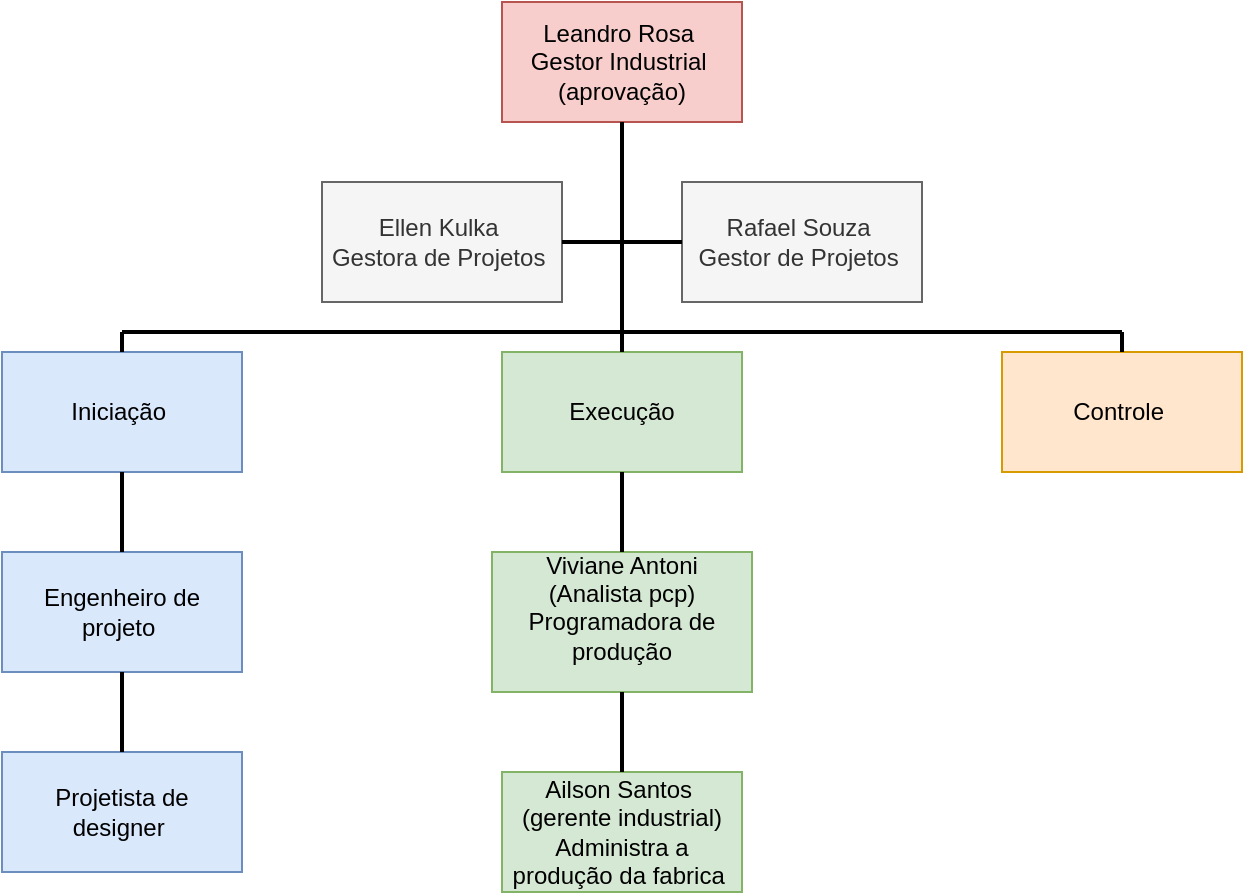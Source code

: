<mxfile version="23.1.6" type="github">
  <diagram name="Página-1" id="6uS0WetJ5J6ZwX3IwLx4">
    <mxGraphModel dx="1434" dy="790" grid="1" gridSize="10" guides="1" tooltips="1" connect="1" arrows="1" fold="1" page="1" pageScale="1" pageWidth="827" pageHeight="1169" math="0" shadow="0">
      <root>
        <mxCell id="0" />
        <mxCell id="1" parent="0" />
        <mxCell id="vAH9-JgrMwi1qmQs-AQU-1" value="&lt;font style=&quot;vertical-align: inherit;&quot;&gt;&lt;font style=&quot;vertical-align: inherit;&quot;&gt;Ellen Kulka&amp;nbsp;&lt;br&gt;Gestora de Projetos&amp;nbsp;&lt;br&gt;&lt;/font&gt;&lt;/font&gt;" style="rounded=0;whiteSpace=wrap;html=1;fillColor=#f5f5f5;fontColor=#333333;strokeColor=#666666;" vertex="1" parent="1">
          <mxGeometry x="280" y="120" width="120" height="60" as="geometry" />
        </mxCell>
        <mxCell id="vAH9-JgrMwi1qmQs-AQU-2" value="&lt;font style=&quot;vertical-align: inherit;&quot;&gt;&lt;font style=&quot;vertical-align: inherit;&quot;&gt;Rafael Souza&amp;nbsp;&lt;br&gt;Gestor de Projetos&amp;nbsp;&lt;br&gt;&lt;/font&gt;&lt;/font&gt;" style="rounded=0;whiteSpace=wrap;html=1;fillColor=#f5f5f5;fontColor=#333333;strokeColor=#666666;" vertex="1" parent="1">
          <mxGeometry x="460" y="120" width="120" height="60" as="geometry" />
        </mxCell>
        <mxCell id="vAH9-JgrMwi1qmQs-AQU-4" value="" style="line;strokeWidth=2;html=1;" vertex="1" parent="1">
          <mxGeometry x="400" y="145" width="60" height="10" as="geometry" />
        </mxCell>
        <mxCell id="ya2Us7TS8DltyS4jlQr1-1" value="Leandro Rosa&amp;nbsp;&lt;br&gt;Gestor Industrial&amp;nbsp;&lt;br&gt;(aprovação)" style="rounded=0;whiteSpace=wrap;html=1;fillColor=#f8cecc;strokeColor=#b85450;" vertex="1" parent="1">
          <mxGeometry x="370" y="30" width="120" height="60" as="geometry" />
        </mxCell>
        <mxCell id="ya2Us7TS8DltyS4jlQr1-3" value="" style="line;strokeWidth=2;direction=south;html=1;" vertex="1" parent="1">
          <mxGeometry x="425" y="90" width="10" height="60" as="geometry" />
        </mxCell>
        <mxCell id="ya2Us7TS8DltyS4jlQr1-4" value="Iniciação&amp;nbsp;" style="rounded=0;whiteSpace=wrap;html=1;fillColor=#dae8fc;strokeColor=#6c8ebf;" vertex="1" parent="1">
          <mxGeometry x="120" y="205" width="120" height="60" as="geometry" />
        </mxCell>
        <mxCell id="ya2Us7TS8DltyS4jlQr1-5" value="Execução" style="rounded=0;whiteSpace=wrap;html=1;fillColor=#d5e8d4;strokeColor=#82b366;" vertex="1" parent="1">
          <mxGeometry x="370" y="205" width="120" height="60" as="geometry" />
        </mxCell>
        <mxCell id="ya2Us7TS8DltyS4jlQr1-6" value="Controle&amp;nbsp;" style="rounded=0;whiteSpace=wrap;html=1;fillColor=#ffe6cc;strokeColor=#d79b00;" vertex="1" parent="1">
          <mxGeometry x="620" y="205" width="120" height="60" as="geometry" />
        </mxCell>
        <mxCell id="ya2Us7TS8DltyS4jlQr1-7" value="Engenheiro de projeto&amp;nbsp;" style="rounded=0;whiteSpace=wrap;html=1;fillColor=#dae8fc;strokeColor=#6c8ebf;" vertex="1" parent="1">
          <mxGeometry x="120" y="305" width="120" height="60" as="geometry" />
        </mxCell>
        <mxCell id="ya2Us7TS8DltyS4jlQr1-8" value="Projetista de designer&amp;nbsp;" style="rounded=0;whiteSpace=wrap;html=1;fillColor=#dae8fc;strokeColor=#6c8ebf;" vertex="1" parent="1">
          <mxGeometry x="120" y="405" width="120" height="60" as="geometry" />
        </mxCell>
        <mxCell id="ya2Us7TS8DltyS4jlQr1-9" value="Viviane Antoni &lt;br&gt;(Analista pcp)&lt;br&gt;Programadora de produção&lt;br&gt;&lt;div&gt;&lt;br&gt;&lt;/div&gt;" style="rounded=0;whiteSpace=wrap;html=1;fillColor=#d5e8d4;strokeColor=#82b366;" vertex="1" parent="1">
          <mxGeometry x="365" y="305" width="130" height="70" as="geometry" />
        </mxCell>
        <mxCell id="ya2Us7TS8DltyS4jlQr1-10" value="Ailson Santos&amp;nbsp;&lt;br&gt;(gerente industrial)&lt;br&gt;Administra a produção da fabrica&amp;nbsp;" style="rounded=0;whiteSpace=wrap;html=1;fillColor=#d5e8d4;strokeColor=#82b366;" vertex="1" parent="1">
          <mxGeometry x="370" y="415" width="120" height="60" as="geometry" />
        </mxCell>
        <mxCell id="ya2Us7TS8DltyS4jlQr1-11" value="" style="line;strokeWidth=2;html=1;" vertex="1" parent="1">
          <mxGeometry x="180" y="190" width="500" height="10" as="geometry" />
        </mxCell>
        <mxCell id="ya2Us7TS8DltyS4jlQr1-12" value="" style="line;strokeWidth=2;direction=south;html=1;" vertex="1" parent="1">
          <mxGeometry x="425" y="140" width="10" height="55" as="geometry" />
        </mxCell>
        <mxCell id="ya2Us7TS8DltyS4jlQr1-13" value="" style="line;strokeWidth=2;direction=south;html=1;" vertex="1" parent="1">
          <mxGeometry x="175" y="195" width="10" height="10" as="geometry" />
        </mxCell>
        <mxCell id="ya2Us7TS8DltyS4jlQr1-15" value="" style="line;strokeWidth=2;direction=south;html=1;" vertex="1" parent="1">
          <mxGeometry x="425" y="195" width="10" height="10" as="geometry" />
        </mxCell>
        <mxCell id="ya2Us7TS8DltyS4jlQr1-16" value="" style="line;strokeWidth=2;direction=south;html=1;" vertex="1" parent="1">
          <mxGeometry x="675" y="195" width="10" height="10" as="geometry" />
        </mxCell>
        <mxCell id="ya2Us7TS8DltyS4jlQr1-17" value="" style="line;strokeWidth=2;direction=south;html=1;" vertex="1" parent="1">
          <mxGeometry x="175" y="265" width="10" height="40" as="geometry" />
        </mxCell>
        <mxCell id="ya2Us7TS8DltyS4jlQr1-18" value="" style="line;strokeWidth=2;direction=south;html=1;" vertex="1" parent="1">
          <mxGeometry x="175" y="365" width="10" height="40" as="geometry" />
        </mxCell>
        <mxCell id="ya2Us7TS8DltyS4jlQr1-19" value="" style="line;strokeWidth=2;direction=south;html=1;" vertex="1" parent="1">
          <mxGeometry x="425" y="265" width="10" height="40" as="geometry" />
        </mxCell>
        <mxCell id="ya2Us7TS8DltyS4jlQr1-20" value="" style="line;strokeWidth=2;direction=south;html=1;" vertex="1" parent="1">
          <mxGeometry x="425" y="375" width="10" height="40" as="geometry" />
        </mxCell>
      </root>
    </mxGraphModel>
  </diagram>
</mxfile>

